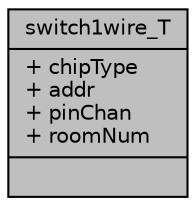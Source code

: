 digraph "switch1wire_T"
{
 // INTERACTIVE_SVG=YES
 // LATEX_PDF_SIZE
  edge [fontname="Helvetica",fontsize="10",labelfontname="Helvetica",labelfontsize="10"];
  node [fontname="Helvetica",fontsize="10",shape=record];
  Node1 [label="{switch1wire_T\n|+ chipType\l+ addr\l+ pinChan\l+ roomNum\l|}",height=0.2,width=0.4,color="black", fillcolor="grey75", style="filled", fontcolor="black",tooltip="This is the EEPROM(or other storage) format. maybe leave room for up to 20 chips. 20 * 9 = 180 bytes...."];
}
